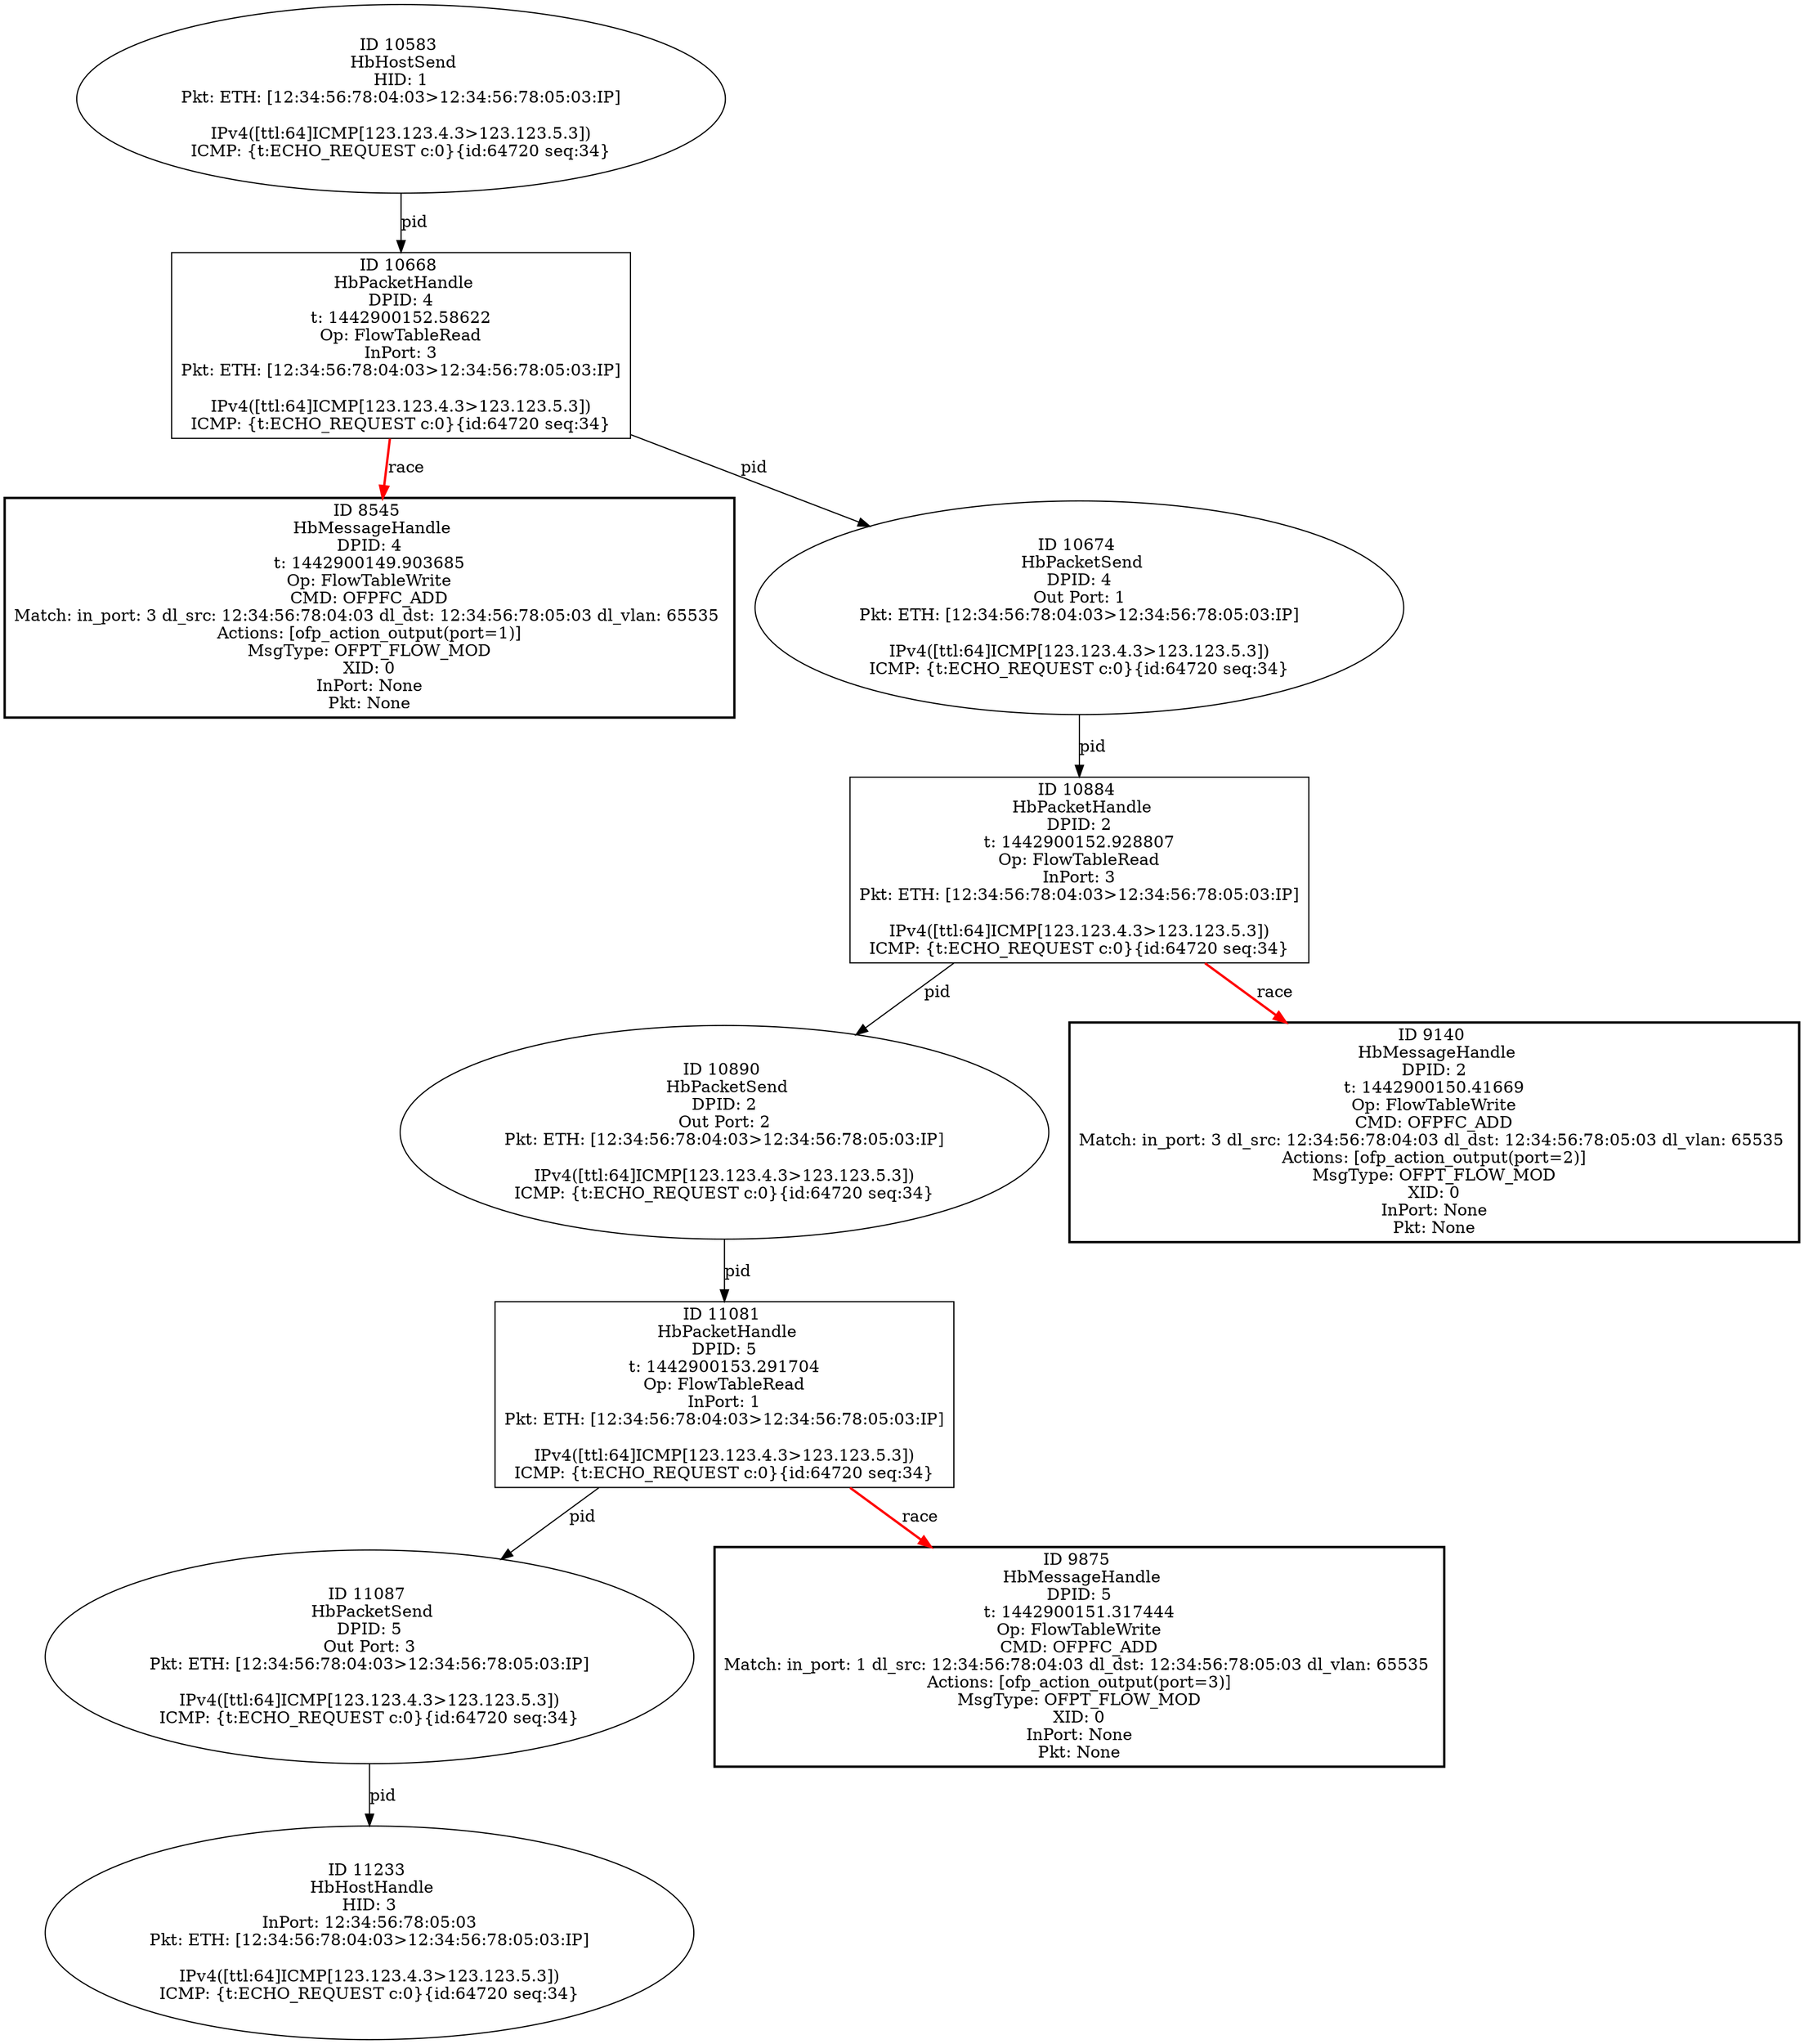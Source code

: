 strict digraph G {
11233 [shape=oval, event=<hb_events.HbHostHandle object at 0x10d6ad390>, label="ID 11233 
 HbHostHandle
HID: 3
InPort: 12:34:56:78:05:03
Pkt: ETH: [12:34:56:78:04:03>12:34:56:78:05:03:IP]

IPv4([ttl:64]ICMP[123.123.4.3>123.123.5.3])
ICMP: {t:ECHO_REQUEST c:0}{id:64720 seq:34}"];
10884 [shape=box, event=<hb_events.HbPacketHandle object at 0x10d4fad50>, label="ID 10884 
 HbPacketHandle
DPID: 2
t: 1442900152.928807
Op: FlowTableRead
InPort: 3
Pkt: ETH: [12:34:56:78:04:03>12:34:56:78:05:03:IP]

IPv4([ttl:64]ICMP[123.123.4.3>123.123.5.3])
ICMP: {t:ECHO_REQUEST c:0}{id:64720 seq:34}"];
8545 [shape=box, style=bold, event=<hb_events.HbMessageHandle object at 0x10ce87890>, label="ID 8545 
 HbMessageHandle
DPID: 4
t: 1442900149.903685
Op: FlowTableWrite
CMD: OFPFC_ADD
Match: in_port: 3 dl_src: 12:34:56:78:04:03 dl_dst: 12:34:56:78:05:03 dl_vlan: 65535 
Actions: [ofp_action_output(port=1)]
MsgType: OFPT_FLOW_MOD
XID: 0
InPort: None
Pkt: None"];
11081 [shape=box, event=<hb_events.HbPacketHandle object at 0x10d5f0a10>, label="ID 11081 
 HbPacketHandle
DPID: 5
t: 1442900153.291704
Op: FlowTableRead
InPort: 1
Pkt: ETH: [12:34:56:78:04:03>12:34:56:78:05:03:IP]

IPv4([ttl:64]ICMP[123.123.4.3>123.123.5.3])
ICMP: {t:ECHO_REQUEST c:0}{id:64720 seq:34}"];
10890 [shape=oval, event=<hb_events.HbPacketSend object at 0x10d501210>, label="ID 10890 
 HbPacketSend
DPID: 2
Out Port: 2
Pkt: ETH: [12:34:56:78:04:03>12:34:56:78:05:03:IP]

IPv4([ttl:64]ICMP[123.123.4.3>123.123.5.3])
ICMP: {t:ECHO_REQUEST c:0}{id:64720 seq:34}"];
10668 [shape=box, event=<hb_events.HbPacketHandle object at 0x10d425dd0>, label="ID 10668 
 HbPacketHandle
DPID: 4
t: 1442900152.58622
Op: FlowTableRead
InPort: 3
Pkt: ETH: [12:34:56:78:04:03>12:34:56:78:05:03:IP]

IPv4([ttl:64]ICMP[123.123.4.3>123.123.5.3])
ICMP: {t:ECHO_REQUEST c:0}{id:64720 seq:34}"];
11087 [shape=oval, event=<hb_events.HbPacketSend object at 0x10d5f0e50>, label="ID 11087 
 HbPacketSend
DPID: 5
Out Port: 3
Pkt: ETH: [12:34:56:78:04:03>12:34:56:78:05:03:IP]

IPv4([ttl:64]ICMP[123.123.4.3>123.123.5.3])
ICMP: {t:ECHO_REQUEST c:0}{id:64720 seq:34}"];
10674 [shape=oval, event=<hb_events.HbPacketSend object at 0x10d43af10>, label="ID 10674 
 HbPacketSend
DPID: 4
Out Port: 1
Pkt: ETH: [12:34:56:78:04:03>12:34:56:78:05:03:IP]

IPv4([ttl:64]ICMP[123.123.4.3>123.123.5.3])
ICMP: {t:ECHO_REQUEST c:0}{id:64720 seq:34}"];
9875 [shape=box, style=bold, event=<hb_events.HbMessageHandle object at 0x10d193210>, label="ID 9875 
 HbMessageHandle
DPID: 5
t: 1442900151.317444
Op: FlowTableWrite
CMD: OFPFC_ADD
Match: in_port: 1 dl_src: 12:34:56:78:04:03 dl_dst: 12:34:56:78:05:03 dl_vlan: 65535 
Actions: [ofp_action_output(port=3)]
MsgType: OFPT_FLOW_MOD
XID: 0
InPort: None
Pkt: None"];
9140 [shape=box, style=bold, event=<hb_events.HbMessageHandle object at 0x10cf8e590>, label="ID 9140 
 HbMessageHandle
DPID: 2
t: 1442900150.41669
Op: FlowTableWrite
CMD: OFPFC_ADD
Match: in_port: 3 dl_src: 12:34:56:78:04:03 dl_dst: 12:34:56:78:05:03 dl_vlan: 65535 
Actions: [ofp_action_output(port=2)]
MsgType: OFPT_FLOW_MOD
XID: 0
InPort: None
Pkt: None"];
10583 [shape=oval, event=<hb_events.HbHostSend object at 0x10d3e6e50>, label="ID 10583 
 HbHostSend
HID: 1
Pkt: ETH: [12:34:56:78:04:03>12:34:56:78:05:03:IP]

IPv4([ttl:64]ICMP[123.123.4.3>123.123.5.3])
ICMP: {t:ECHO_REQUEST c:0}{id:64720 seq:34}"];
10884 -> 10890  [rel=pid, label=pid];
10884 -> 9140  [harmful=True, color=red, style=bold, rel=race, label=race];
11081 -> 9875  [harmful=True, color=red, style=bold, rel=race, label=race];
11081 -> 11087  [rel=pid, label=pid];
10890 -> 11081  [rel=pid, label=pid];
10668 -> 8545  [harmful=True, color=red, style=bold, rel=race, label=race];
10668 -> 10674  [rel=pid, label=pid];
11087 -> 11233  [rel=pid, label=pid];
10674 -> 10884  [rel=pid, label=pid];
10583 -> 10668  [rel=pid, label=pid];
}
